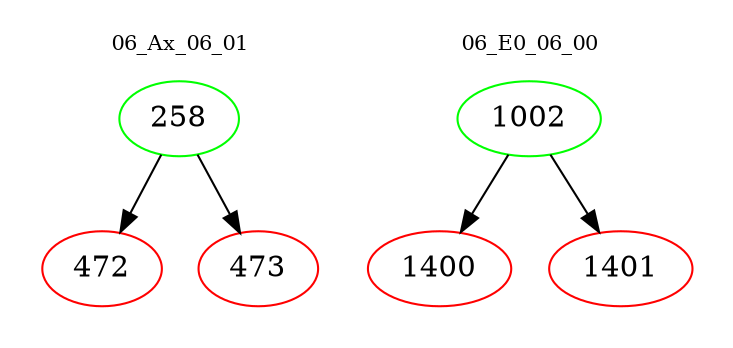digraph{
subgraph cluster_0 {
color = white
label = "06_Ax_06_01";
fontsize=10;
T0_258 [label="258", color="green"]
T0_258 -> T0_472 [color="black"]
T0_472 [label="472", color="red"]
T0_258 -> T0_473 [color="black"]
T0_473 [label="473", color="red"]
}
subgraph cluster_1 {
color = white
label = "06_E0_06_00";
fontsize=10;
T1_1002 [label="1002", color="green"]
T1_1002 -> T1_1400 [color="black"]
T1_1400 [label="1400", color="red"]
T1_1002 -> T1_1401 [color="black"]
T1_1401 [label="1401", color="red"]
}
}
